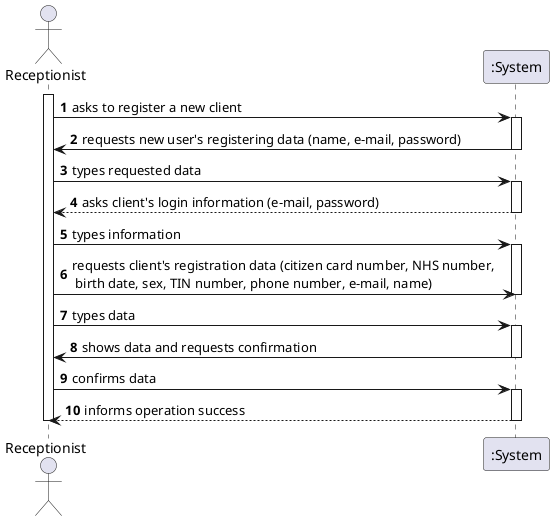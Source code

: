 @startuml
'https://plantuml.com/sequence-diagram

autonumber

actor "Receptionist" as R
participant ":System" as S
activate R
R -> S: asks to register a new client
activate S
R <- S: requests new user's registering data (name, e-mail, password)
deactivate S
R -> S: types requested data
activate S
S --> R: asks client's login information (e-mail, password)
deactivate S
R -> S: types information
activate S
R -> S: requests client's registration data (citizen card number, NHS number,\n birth date, sex, TIN number, phone number, e-mail, name)
deactivate S
R -> S: types data
activate S
S -> R: shows data and requests confirmation
deactivate S
R -> S: confirms data
activate S
S --> R : informs operation success
deactivate S
deactivate R
@enduml